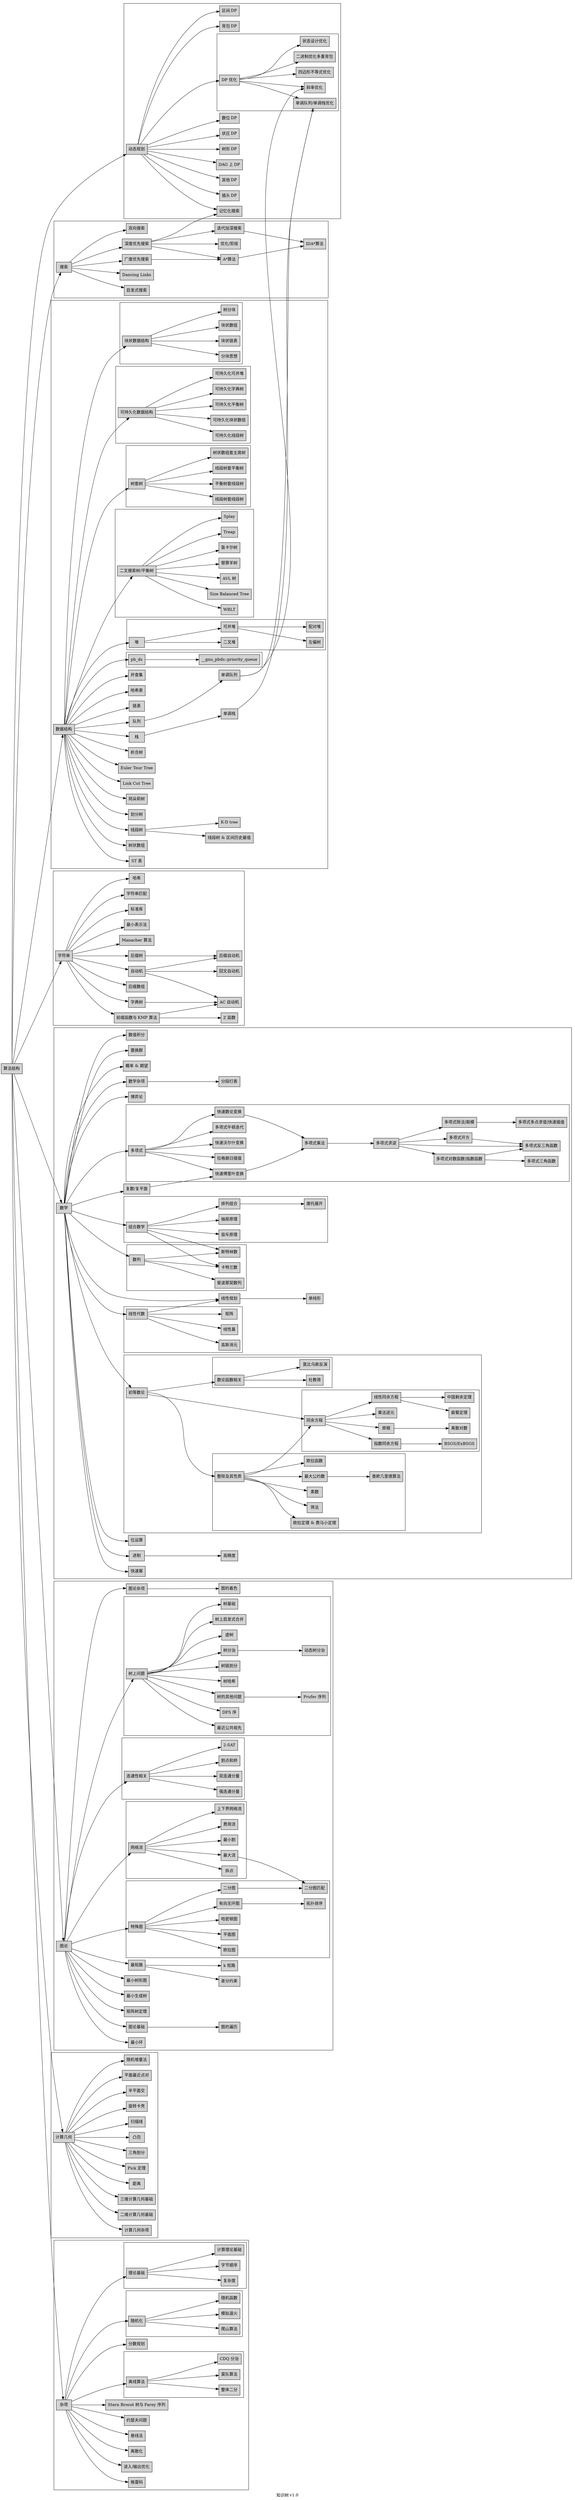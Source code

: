 digraph{
    graph[rankdir=LR,ranksep=1.5];
    node[shape=box,style=filled];

    root[label="算法结构"];
    root -> { dp, search, string, math, ds, gra, geometry, misc }

    subgraph cluster_search{/*{{{*/
        search[label="搜索"];
        search_opt[label="优化/剪枝"];
        search_dfs[label="深度优先搜索"];
        search_bfs[label="广度优先搜索"];
        search_bidir[label="双向搜索"];
        search_heuristic[label="启发式搜索"];
        search_astar[label="A*算法"];
        search_iter[label="迭代加深搜索"];
        search_ida[label="IDA*算法"];
        //search_back[label="回溯法"];
        search_dlx[label="Dancing Links"];

        search -> {
            search_dfs,
                search_bfs,
                search_bidir,
                search_heuristic,
                //search_back,
                search_dlx
        }
        search_dfs -> search_opt ;
        search_dfs -> search_astar;
        search_bfs -> search_astar -> search_ida ;
        search_dfs -> search_iter -> search_ida ;
    }/*}}}*/

    subgraph cluster_dp{/*{{{*/
        //bgcolor="green";

        dp[label="动态规划"];
        dp_memo[label="记忆化搜索"];
        dp_knapsack[label="背包 DP"];
        dp_interval[label="区间 DP"];
        dp_dag[label="DAG 上 DP"];
        dp_tree[label="树形 DP"];
        dp_state[label="状圧 DP"];
        dp_number[label="数位 DP"];
        dp_plug[label="插头 DP"];
        dp_misc[label="其他 DP"];

        subgraph cluster_dp_opt{
            dp_opt[label="DP 优化"];
            dp_opt_bin_mon_que_stack[label="单调队列/单调栈优化"];
            dp_opt_con_hull_opt[label="斜率优化"];
            dp_opt_knu_yao_qua_ine[label="四边形不等式优化"];
            dp_opt_bin_knapsack[label="二进制优化多重背包"];
            dp_opt_sta_opt[label="状态设计优化"];

            dp_opt ->{
                dp_opt_bin_knapsack,
                    dp_opt_bin_mon_que_stack,
                    dp_opt_con_hull_opt,
                    dp_opt_knu_yao_qua_ine,
                    dp_opt_sta_opt
            }
        }

        dp -> { 
            dp_memo,
                dp_knapsack,
                dp_interval,
                dp_dag,
                dp_tree,
                dp_state,
                dp_number,
                dp_plug,
                dp_opt,
                dp_misc
        }
    }/*}}}*/

    subgraph cluster_string{/*{{{*/
        string[label="字符串"];
        string_stl[label="标准库"];
        string_match[label="字符串匹配"];
        string_hash[label="哈希"];
        string_pre[label="前缀函数与 KMP 算法"];
        string_z[label="Z 函数"];
        string_trie[label="字典树"];
        string_sa[label="后缀数组"];
        string_auto[label="自动机"];
        string_ac[label="AC 自动机"];
        string_sam[label="后缀自动机"];
        string_pam[label="回文自动机"];
        string_suf_tree[label="后缀树"];
        string_manacher[label="Manacher 算法"];
        string_min[label="最小表示法"];

        string -> {
            string_stl,
                string_match,
                string_hash,
                string_pre,
                string_trie,
                string_auto,
                string_sa, string_suf_tree,
                string_manacher,
                string_min
        }
        string_auto -> { string_ac,string_sam,string_pam}
        string_pre -> {string_ac,string_z};
        string_suf_tree -> string_sam;
        string_trie -> string_ac;

    }/*}}}*/

    subgraph cluster_math { /*{{{*/
        math[label="数学"];
        math_base[label="进制"];
        math_bit[label="位运算"];
        math_bignum[label="高精度"];
        math_quick_pow[label="快速幂"];

        subgraph cluster_num_theorem{/*{{{*/
            math_num_theorem[label="初等数论"];
            subgraph cluster_math_div{/*{{{*/
                math_div[label="整除及其性质"];
                math_prime[label="素数"];
                math_gcd[label="最大公约数"];
                math_euler[label="欧拉函数"];
                math_fermat[label="欧拉定理 & 费马小定理"];
                math_sieve[label="筛法"];
                math_euclidean_like[label="类欧几里德算法"];

                math_div -> {
                    math_prime,
                        math_gcd,
                        math_euler,
                        math_fermat,
                        math_sieve
                }
                math_gcd -> math_euclidean_like;
            }/*}}}*/
            subgraph cluster_math_modular{/*{{{*/
                math_modular[label="同余方程"];
                math_bezouts[label="裴蜀定理"];
                math_inverse[label="乘法逆元"];
                math_linear_equation[label="线性同余方程"];
                math_exp_equation[label="指数同余方程"];
                math_crt[label="中国剩余定理"];
                math_bsgs[label="BSGS/ExBSGS"];
                math_primitive_root[label="原根"];
                math_discrete_log[label="离散对数"];

                math_modular -> {
                    math_inverse,
                        math_primitive_root,
                        math_linear_equation,
                        math_exp_equation
                }
                math_linear_equation -> math_crt;
                //math_inverse -> math_crt;
                math_primitive_root -> math_discrete_log;
                math_linear_equation -> math_bezouts ;
                math_exp_equation -> math_bsgs;
            }/*}}}*/
            subgraph cluster_math_num_the_func{/*{{{*/
                math_num_the_func[label="数论函数相关"];
                math_mobius[label=" 莫比乌斯反演"];
                math_du_sieves[label="杜教筛"];

                math_num_the_func -> {
                    math_mobius,
                        math_du_sieves
                }
            }/*}}}*/

            math_div -> math_modular;
            math_num_theorem -> {
                math_div,
                    math_modular,
                    math_num_the_func
            }
        }/*}}}*/
        subgraph cluster_math_linear_algebra{/*{{{*/
            math_linear_algebra[label="线性代数"];
            math_matrix[label="矩阵"];
            math_gauss[label="高斯消元"];
            math_basis[label="线性基"];

            math_linear_algebra -> {
                math_matrix,
                    math_gauss,
                    math_basis
            }
        }/*}}}*/
        math_linear_programming[label="线性规划"];
        math_simplex[label="单纯形"];
        subgraph cluster_math_array{/*{{{*/
            math_array[label="数列"];
            math_stirling[label="斯特林数"];
            math_catalan[label="卡特兰数"];
            math_fibonacci[label="斐波那契数列"];

            math_array -> {
                math_stirling,
                    math_catalan,
                    math_fibonacci
            }
        }/*}}}*/
        subgraph cluster_math_comb{/*{{{*/
            math_comb[label="组合数学"];
            math_combination[label="排列组合"];
            math_cantor[label="康托展开"];
            math_inc_exc_pri[label="容斥原理"];
            math_dra_pri[label="抽屉原理"];

            math_comb -> {
                math_combination,
                    math_catalan,
                    math_stirling,
                    math_inc_exc_pri,
                    math_dra_pri
            }
            math_combination -> math_cantor;
        }/*}}}*/
        math_complex[label="复数/复平面"];
        subgraph cluster_math_poly{/*{{{*/
            math_poly[label="多项式"];//1
            math_poly_inv_tri_func[label="多项式反三角函数"];//3
            math_poly_tri_func[label="多项式三角函数"];//4
            math_poly_mul_eval_inter[label="多项式多点求值|快速插值"];//5
            math_poly_newton[label="多项式牛顿迭代"];//6
            math_poly_ln_exp[label="多项式对数函数|指数函数"];//7
            math_poly_div_mod[label="多项式除法|取模"];//8
            math_poly_sqrt[label="多项式开方"];//9
            math_poly_inv[label="多项式求逆"];//10
            math_poly_lagrange_poly[label="拉格朗日插值"];//2
            math_poly_fwt[label="快速沃尔什变换"];//11
            math_poly_ntt[label="快速数论变换"];//12
            math_poly_fft[label="快速傅里叶变换"];//13
            math_poly_mul[label="多项式乘法"];//14

            math_poly -> {
                math_poly_newton,
                    math_poly_lagrange_poly,
                    math_poly_fwt,
                    math_poly_ntt,
                    math_poly_fft

                        /*math_poly_lagrange_poly,
                          math_poly_fft,
                          math_poly_ntt,
                          math_poly_fwt,
                          math_poly_inv,
                          math_poly_sqrt,
                          math_poly_div_mod,
                          math_poly_ln_exp,
                          math_poly_newton,
                          math_poly_mul_eval_inter,
                          math_poly_tri_func,
                          math_poly_inv_tri_func*/
            }
            {math_poly_ntt,math_poly_fft} -> math_poly_mul;
            math_poly_mul -> math_poly_inv;
            math_poly_inv -> {
                math_poly_ln_exp,
                    math_poly_div_mod,
                    math_poly_sqrt
            }
            math_poly_ln_exp -> math_poly_tri_func;
            { math_poly_ln_exp,
                math_poly_sqrt,
                math_poly_inv} -> math_poly_inv_tri_func;
            math_poly_div_mod -> math_poly_mul_eval_inter;
        }/*}}}*/
        math_dictionary[label="分段打表"];
        math_expectation[label="概率 & 期望"];
        math_permutation_group[label="置换群"];
        math_integral[label="数值积分"];
        math_game_theory[label="博弈论"];
        math_misc[label="数学杂项"];

        math -> {
            math_base,
                math_bit,
                math_quick_pow,
                math_linear_algebra,
                math_complex,
                math_num_theorem,
                math_array,
                math_poly,
                math_comb,
                math_expectation,
                math_permutation_group,
                math_integral,
                math_linear_programming,
                math_game_theory,
                math_misc
        }
        math_complex -> math_poly_fft;
        math_linear_programming -> math_simplex;
        math_base -> math_bignum;
        math_linear_algebra -> math_linear_programming;
        math_misc -> math_dictionary;
    }/*}}}*/

    subgraph cluster_ds{/*{{{*/
        ds[label="数据结构"];
        ds_stack[label="栈"];
        ds_queue[label="队列"];
        ds_linked_list[label="链表"];
        ds_hash[label="哈希表"];
        ds_dsu[label="并查集"];
        ds_monotonous_stack[label="单调栈"];
        ds_monotonous_queue[label="单调队列"];
        ds_sparse_table[label="ST 表"];
        ds_bit[label="树状数组"];
        ds_segment[label="线段树"];
        ds_segment_tree_beats[label="线段树 & 区间历史最值"];
        ds_dividing[label="划分树"];
        ds_odt[label="珂朵莉树"];
        ds_lct[label="Link Cut Tree"];
        ds_ett[label="Euler Tour Tree"];
        ds_divide_combine[label="析合树"];

        subgraph cluster_ds_pbds{
            ds_pbds[label="pb_ds"];
            ds_pb_ds_priority_queue[label="__gnu_pbds::priority_queue"];

            ds_pbds -> ds_pb_ds_priority_queue;
        }

        subgraph cluster_ds_heap{
            ds_heap[label="堆"];
            ds_binary_heap[label="二叉堆"];
            ds_merge_heap[label="可并堆"];
            ds_pairing_heap[label="配对堆"];
            ds_leftist_tree[label="左偏树"];

            ds_heap -> {
                ds_binary_heap,
                    ds_merge_heap
            }
            ds_merge_heap -> ds_pairing_heap;
            ds_merge_heap -> ds_leftist_tree;
        }
        subgraph cluster_ds_bst{
            ds_bst[label="二叉搜索树/平衡树"];
            ds_treap[label="Treap"];
            ds_splay[label="Splay"];
            ds_wblt[label="WBLT"];
            ds_sbt[label="Size Balanced Tree"];
            ds_avl[label="AVL 树"];
            ds_scapegoat[label="替罪羊树"];
            ds_cartesian_tree[label="笛卡尔树"];

            ds_bst -> {
                ds_treap,
                    ds_splay,
                    ds_wblt,
                    ds_sbt,
                    ds_avl,
                    ds_scapegoat,
                    ds_cartesian_tree
            }
        }
        subgraph cluster_ds_dsids{
            ds_dsids[label="树套树"];
            ds_seg_in_seg[label="线段树套线段树"];
            ds_seg_in_balanced[label="平衡树套线段树"];
            ds_balanced_in_seg[label="线段树套平衡树"];
            ds_persistent_in_bit[label="树状数组套主席树"];

            ds_dsids -> {
                ds_seg_in_seg,
                    ds_seg_in_balanced,
                    ds_balanced_in_seg,
                    ds_persistent_in_bit
            }
        }
        ds_k_dtree[label="K-D tree"];

        subgraph cluster_ds_persis{
            ds_persis[label="可持久化数据结构"];
            ds_persistent_seg[label="可持久化线段树"];
            ds_persistent_block_array[label="可持久化块状数组"];
            ds_persistent_balanced[label="可持久化平衡树"];
            ds_persistent_trie[label="可持久化字典树"];
            ds_persistent_heap[label="可持久化可并堆"];

            ds_persis -> {
                ds_persistent_seg,
                    ds_persistent_block_array,
                    ds_persistent_balanced,
                    ds_persistent_trie,
                    ds_persistent_heap
            }
        }
        subgraph cluster_ds_block{
            ds_block[label="块状数据结构"];
            ds_square_root_decomposition[label="分块思想"];
            ds_block_list[label="块状链表"];
            ds_block_array[label="块状数组"];
            ds_tree_decompose[label="树分块"];

            ds_block -> {
                ds_square_root_decomposition,
                    ds_block_list,
                    ds_block_array,
                    ds_tree_decompose
            }
        }

        ds -> {
            ds_pbds,
                ds_stack,
                ds_queue,
                ds_linked_list,
                ds_hash,
                ds_dsu,
                ds_heap,
                ds_block,
                ds_sparse_table,
                ds_bit,
                ds_segment,
                ds_dividing,
                ds_bst,
                ds_dsids,
                ds_persis,
                ds_odt,
                ds_lct,
                ds_ett,
                ds_divide_combine
        }
        ds_segment -> ds_segment_tree_beats;
        ds_segment -> ds_k_dtree;
        //ds_segment -> ds_persistent_seg;

        ds_stack -> ds_monotonous_stack;
        ds_queue -> ds_monotonous_queue;
        ds_monotonous_stack -> dp_opt_bin_mon_que_stack;
        ds_monotonous_queue -> dp_opt_bin_mon_que_stack;
        ds_monotonous_queue -> dp_opt_con_hull_opt;
        //ds_bst -> ds_persistent_balanced;
        //ds_merge_heap -> ds_persistent_heap;
    }/*}}}*/

    subgraph cluster_gra{/*{{{*/
        gra[label="图论"];
        graph_basic[label="图论基础"];
        graph_traverse[label="图的遍历"];
        graph_matrix_tree[label="矩阵树定理"];
        graph_mst[label="最小生成树"];
        graphst[label="最小树形图"];
        graph_shortest_path[label="最短路"];
        graph_differential_constraints[label="差分约束"];
        graph_kth_path[label="k 短路"];
        graph_min_circle[label="最小环"];
        graph_color[label="图的着色"];

        subgraph cluster_gra_spe_gra{
            gra_spe_gra[label="特殊图"];
            graph_euler[label="欧拉图"];
            graph_planar[label="平面图"];
            graph_hamilton[label="哈密顿图"];
            graph_bi_graph[label="二分图"];
            graph_dag[label="有向无环图"];
            graph_topo[label="拓扑排序"];
            graph_bi_gra_match[label="二分图匹配"];

            gra_spe_gra -> {
                graph_euler,
                    graph_planar,
                    graph_hamilton,
                    graph_bi_graph,
                    graph_dag
            }

        }
        subgraph cluster_gra_flow{
            gra_flow[label="网络流"];
            graph_flow_node[label="拆点"];
            graph_flow_max_flow[label="最大流"];
            graph_flow_min_cut[label="最小割"];
            graph_flow_min_cost[label="费用流"];
            graph_flow_bound[label="上下界网络流"];

            gra_flow -> {
                graph_flow_node,
                    graph_flow_max_flow,
                    graph_flow_min_cut,
                    graph_flow_min_cost,
                    graph_flow_bound
            }
        }
        subgraph cluster_gra_com{
            gra_com[label="连通性相关"];
            graph_scc[label="强连通分量"];
            graph_bcc[label="双连通分量"];
            graph_bridge[label="割点和桥"];
            graph_2_sat[label="2-SAT"];

            gra_com -> {
                graph_scc,
                    graph_bcc,
                    graph_bridge,
                    graph_2_sat
            }
        }
        subgraph cluster_gra_tree{
            gra_tree[label="树上问题"];
            graph_tree_basic[label="树基础"];
            graph_lca[label="最近公共祖先"];
            graph_dfs_order[label="DFS 序"];
            graph_tree_misc[label="树的其他问题"];
            graph_tree_hash[label="树哈希"];
            graph_heavy_light_decomposition[label="树链剖分"];
            graph_tree_divide[label="树分治"];
            graph_dynamic_tree_divide[label="动态树分治"];
            graph_virtual_tree[label="虚树"];
            graph_dsu_on_tree[label="树上启发式合并"];
            graph_prufer[label="Prufer 序列"];

            gra_tree -> {
                graph_tree_basic,
                    graph_lca,
                    graph_dfs_order,
                    graph_tree_misc,
                    graph_tree_hash,
                    graph_heavy_light_decomposition,
                    graph_tree_divide,
                    graph_virtual_tree,
                    graph_dsu_on_tree
            }
            graph_tree_divide -> graph_dynamic_tree_divide;
            graph_tree_misc -> graph_prufer;
        }
        graph_misc[label="图论杂项"];

        gra -> {
            graph_basic,
                gra_tree,
                graph_matrix_tree,
                graph_mst,
                graphst,
                graph_shortest_path,
                gra_com,
                graph_min_circle,
                gra_flow,
                gra_spe_gra,
                graph_misc
        }
        graph_basic -> graph_traverse;
        graph_shortest_path -> graph_differential_constraints;
        graph_misc -> graph_color;
        graph_shortest_path -> graph_kth_path;
        graph_dag -> graph_topo;
        graph_bi_graph -> graph_bi_gra_match;
        graph_flow_max_flow -> graph_bi_gra_match;
    }/*}}}*/

    subgraph cluster_geometry{/*{{{*/
        geometry[label="计算几何"];
        geometry_2d[label="二维计算几何基础"];
        geometry_3d[label="三维计算几何基础"];
        geometry_distance[label="距离"];
        geometry_pick[label="Pick 定理"];
        geometry_triangulation[label="三角剖分"];
        geometry_convex_hull[label="凸包"];
        geometry_scanning[label="扫描线"];
        geometry_rotating_calipers[label="旋转卡壳"];
        geometry_half_plane_intersection[label="半平面交"];
        geometry_nearest_points[label="平面最近点对"];
        geometry_random_incremental[label="随机增量法"];
        geometry_magic[label="计算几何杂项"];

        geometry -> {
            geometry_2d,
                geometry_3d,
                geometry_distance,
                geometry_pick,
                geometry_triangulation,
                geometry_convex_hull,
                geometry_scanning,
                geometry_rotating_calipers,
                geometry_half_plane_intersection,
                geometry_nearest_points,
                geometry_random_incremental,
                geometry_magic
        }
    }/*}}}*/

    subgraph cluster_misc{/*{{{*/
        misc[label="杂项"];
        misc_io[label="读入/输出优化"];
        misc_discrete[label="离散化"];
        misc_largest_matrix[label="悬线法"];
        misc_josephus[label="约瑟夫问题"];
        misc_stern_brocot[label="Stern Brocot 树与 Farey 序列"];
        misc_gray_code[label="格雷码"];

        subgraph cluster_misc_offline{
            misc_offline[label="离线算法"];
            misc_cdq_divide[label="CDQ 分治"];
            misc_parallel_binsearch[label="整体二分"];
            misc_mo_algo[label="莫队算法"];

            misc_offline -> {
                misc_cdq_divide,
                    misc_parallel_binsearch,
                    misc_mo_algo
            }
        }
        misc_fractional_programming[label="分数规划"];
        subgraph cluster_misc_random{
            misc_random[label="随机化"];
            misc_random_func[label="随机函数"];
            misc_hill_climbing[label="爬山算法"];
            misc_simulated_annealing[label="模拟退火"];
            misc_random -> {
                misc_random_func,
                    misc_hill_climbing,
                    misc_simulated_annealing
            }
        }
        subgraph cluster_misc_cc{
            misc_cc[label="理论基础"];
            misc_cc_basic[label="计算理论基础"];
            misc_complexity[label="复杂度"];
            misc_endianness[label="字节顺序"];

            misc_cc -> {
                misc_cc_basic,
                    misc_complexity,
                    misc_endianness
            }
        }

        misc -> {
            misc_io,
                misc_discrete,
                misc_offline,
                misc_fractional_programming,
                misc_random,
                misc_largest_matrix,
                misc_cc,
                misc_josephus,
                misc_stern_brocot,
                misc_gray_code
        }
    }/*}}}*/


    //other relations
    search_dfs -> dp_memo;

    label="知识树 v1.0";
}

